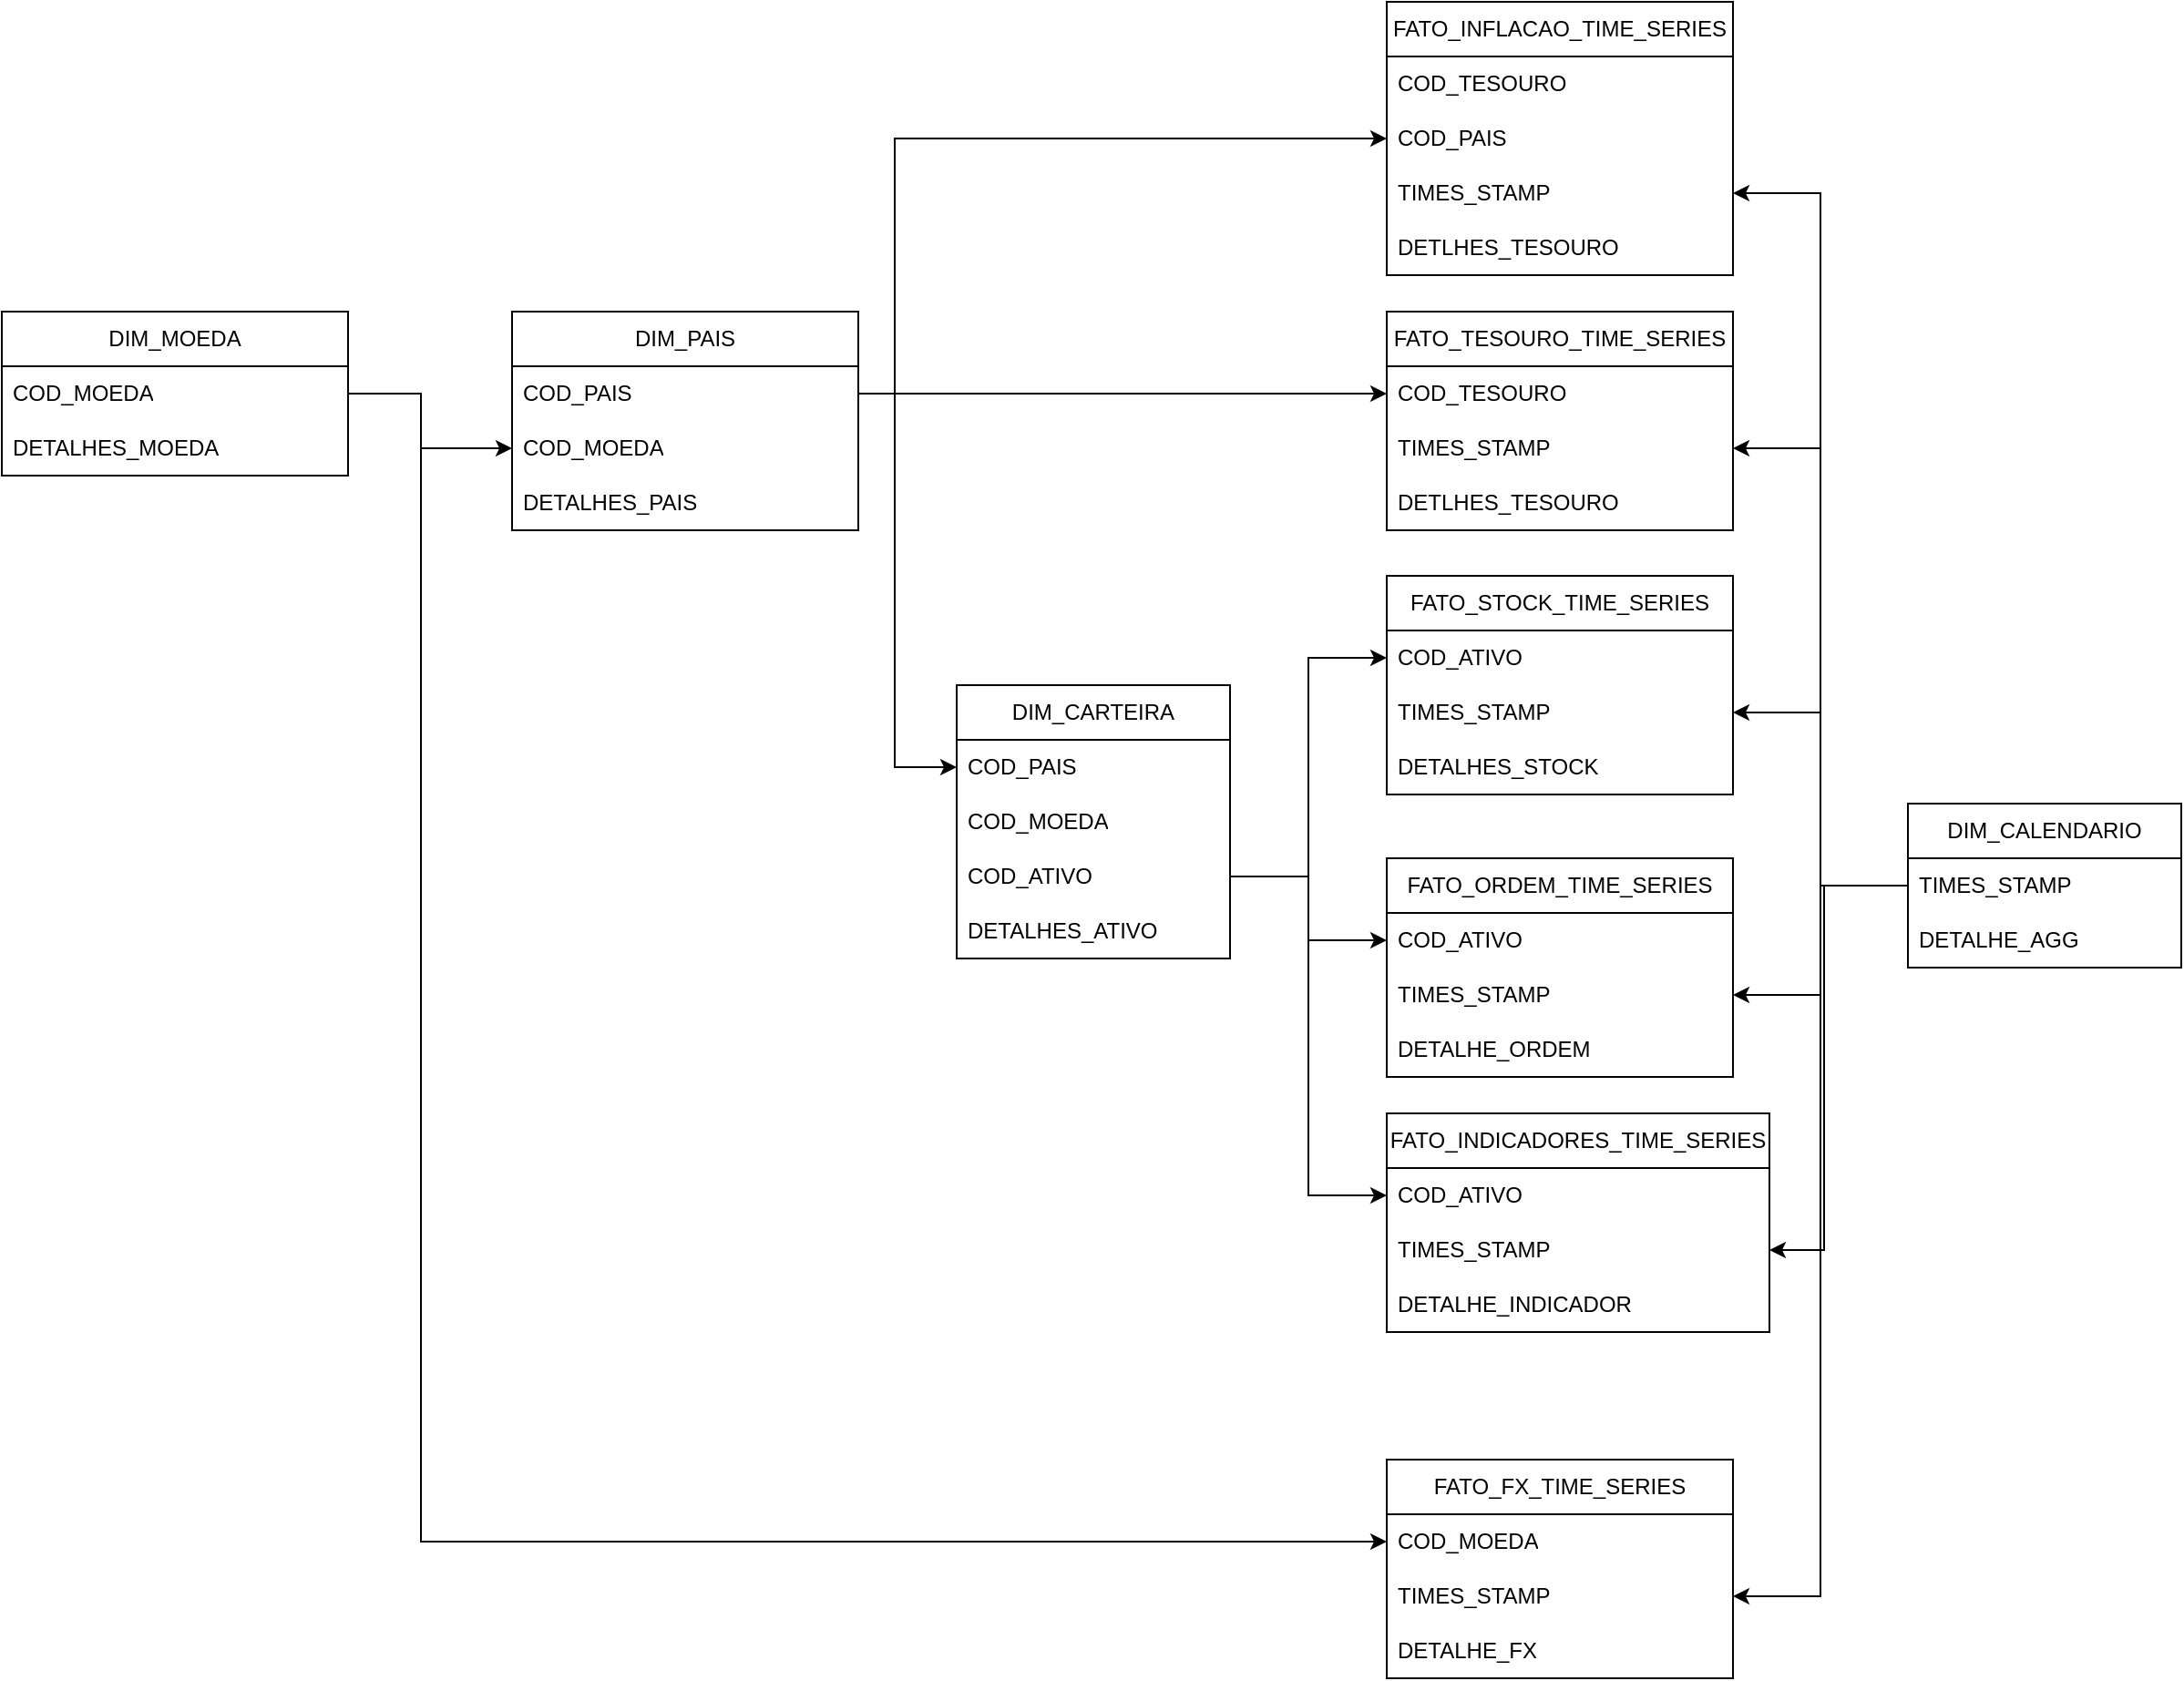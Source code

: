 <mxfile version="25.0.3">
  <diagram id="C5RBs43oDa-KdzZeNtuy" name="Page-1">
    <mxGraphModel dx="2194" dy="1214" grid="1" gridSize="10" guides="1" tooltips="1" connect="1" arrows="1" fold="1" page="1" pageScale="1" pageWidth="827" pageHeight="1169" math="0" shadow="0">
      <root>
        <mxCell id="WIyWlLk6GJQsqaUBKTNV-0" />
        <mxCell id="WIyWlLk6GJQsqaUBKTNV-1" parent="WIyWlLk6GJQsqaUBKTNV-0" />
        <mxCell id="As5xuP3z7iMZDnVFYggj-1" value="DIM_CARTEIRA" style="swimlane;fontStyle=0;childLayout=stackLayout;horizontal=1;startSize=30;horizontalStack=0;resizeParent=1;resizeParentMax=0;resizeLast=0;collapsible=1;marginBottom=0;whiteSpace=wrap;html=1;" vertex="1" parent="WIyWlLk6GJQsqaUBKTNV-1">
          <mxGeometry x="624" y="405" width="150" height="150" as="geometry" />
        </mxCell>
        <mxCell id="As5xuP3z7iMZDnVFYggj-24" value="COD_PAIS" style="text;strokeColor=none;fillColor=none;align=left;verticalAlign=middle;spacingLeft=4;spacingRight=4;overflow=hidden;points=[[0,0.5],[1,0.5]];portConstraint=eastwest;rotatable=0;whiteSpace=wrap;html=1;" vertex="1" parent="As5xuP3z7iMZDnVFYggj-1">
          <mxGeometry y="30" width="150" height="30" as="geometry" />
        </mxCell>
        <mxCell id="As5xuP3z7iMZDnVFYggj-57" value="COD_MOEDA" style="text;strokeColor=none;fillColor=none;align=left;verticalAlign=middle;spacingLeft=4;spacingRight=4;overflow=hidden;points=[[0,0.5],[1,0.5]];portConstraint=eastwest;rotatable=0;whiteSpace=wrap;html=1;" vertex="1" parent="As5xuP3z7iMZDnVFYggj-1">
          <mxGeometry y="60" width="150" height="30" as="geometry" />
        </mxCell>
        <mxCell id="As5xuP3z7iMZDnVFYggj-3" value="COD_ATIVO" style="text;strokeColor=none;fillColor=none;align=left;verticalAlign=middle;spacingLeft=4;spacingRight=4;overflow=hidden;points=[[0,0.5],[1,0.5]];portConstraint=eastwest;rotatable=0;whiteSpace=wrap;html=1;" vertex="1" parent="As5xuP3z7iMZDnVFYggj-1">
          <mxGeometry y="90" width="150" height="30" as="geometry" />
        </mxCell>
        <mxCell id="As5xuP3z7iMZDnVFYggj-4" value="DETALHES_ATIVO" style="text;strokeColor=none;fillColor=none;align=left;verticalAlign=middle;spacingLeft=4;spacingRight=4;overflow=hidden;points=[[0,0.5],[1,0.5]];portConstraint=eastwest;rotatable=0;whiteSpace=wrap;html=1;" vertex="1" parent="As5xuP3z7iMZDnVFYggj-1">
          <mxGeometry y="120" width="150" height="30" as="geometry" />
        </mxCell>
        <mxCell id="As5xuP3z7iMZDnVFYggj-5" value="FATO_STOCK_TIME_SERIES" style="swimlane;fontStyle=0;childLayout=stackLayout;horizontal=1;startSize=30;horizontalStack=0;resizeParent=1;resizeParentMax=0;resizeLast=0;collapsible=1;marginBottom=0;whiteSpace=wrap;html=1;" vertex="1" parent="WIyWlLk6GJQsqaUBKTNV-1">
          <mxGeometry x="860" y="345" width="190" height="120" as="geometry" />
        </mxCell>
        <mxCell id="As5xuP3z7iMZDnVFYggj-7" value="COD_ATIVO" style="text;strokeColor=none;fillColor=none;align=left;verticalAlign=middle;spacingLeft=4;spacingRight=4;overflow=hidden;points=[[0,0.5],[1,0.5]];portConstraint=eastwest;rotatable=0;whiteSpace=wrap;html=1;" vertex="1" parent="As5xuP3z7iMZDnVFYggj-5">
          <mxGeometry y="30" width="190" height="30" as="geometry" />
        </mxCell>
        <mxCell id="As5xuP3z7iMZDnVFYggj-13" value="TIMES_STAMP" style="text;strokeColor=none;fillColor=none;align=left;verticalAlign=middle;spacingLeft=4;spacingRight=4;overflow=hidden;points=[[0,0.5],[1,0.5]];portConstraint=eastwest;rotatable=0;whiteSpace=wrap;html=1;" vertex="1" parent="As5xuP3z7iMZDnVFYggj-5">
          <mxGeometry y="60" width="190" height="30" as="geometry" />
        </mxCell>
        <mxCell id="As5xuP3z7iMZDnVFYggj-10" value="DETALHES_STOCK" style="text;strokeColor=none;fillColor=none;align=left;verticalAlign=middle;spacingLeft=4;spacingRight=4;overflow=hidden;points=[[0,0.5],[1,0.5]];portConstraint=eastwest;rotatable=0;whiteSpace=wrap;html=1;" vertex="1" parent="As5xuP3z7iMZDnVFYggj-5">
          <mxGeometry y="90" width="190" height="30" as="geometry" />
        </mxCell>
        <mxCell id="As5xuP3z7iMZDnVFYggj-26" value="DIM_MOEDA" style="swimlane;fontStyle=0;childLayout=stackLayout;horizontal=1;startSize=30;horizontalStack=0;resizeParent=1;resizeParentMax=0;resizeLast=0;collapsible=1;marginBottom=0;whiteSpace=wrap;html=1;" vertex="1" parent="WIyWlLk6GJQsqaUBKTNV-1">
          <mxGeometry x="100" y="200" width="190" height="90" as="geometry" />
        </mxCell>
        <mxCell id="As5xuP3z7iMZDnVFYggj-28" value="COD_MOEDA" style="text;strokeColor=none;fillColor=none;align=left;verticalAlign=middle;spacingLeft=4;spacingRight=4;overflow=hidden;points=[[0,0.5],[1,0.5]];portConstraint=eastwest;rotatable=0;whiteSpace=wrap;html=1;" vertex="1" parent="As5xuP3z7iMZDnVFYggj-26">
          <mxGeometry y="30" width="190" height="30" as="geometry" />
        </mxCell>
        <mxCell id="As5xuP3z7iMZDnVFYggj-29" value="DETALHES_MOEDA" style="text;strokeColor=none;fillColor=none;align=left;verticalAlign=middle;spacingLeft=4;spacingRight=4;overflow=hidden;points=[[0,0.5],[1,0.5]];portConstraint=eastwest;rotatable=0;whiteSpace=wrap;html=1;" vertex="1" parent="As5xuP3z7iMZDnVFYggj-26">
          <mxGeometry y="60" width="190" height="30" as="geometry" />
        </mxCell>
        <mxCell id="As5xuP3z7iMZDnVFYggj-33" value="FATO_FX_TIME_SERIES" style="swimlane;fontStyle=0;childLayout=stackLayout;horizontal=1;startSize=30;horizontalStack=0;resizeParent=1;resizeParentMax=0;resizeLast=0;collapsible=1;marginBottom=0;whiteSpace=wrap;html=1;" vertex="1" parent="WIyWlLk6GJQsqaUBKTNV-1">
          <mxGeometry x="860" y="830" width="190" height="120" as="geometry" />
        </mxCell>
        <mxCell id="As5xuP3z7iMZDnVFYggj-34" value="COD_MOEDA" style="text;strokeColor=none;fillColor=none;align=left;verticalAlign=middle;spacingLeft=4;spacingRight=4;overflow=hidden;points=[[0,0.5],[1,0.5]];portConstraint=eastwest;rotatable=0;whiteSpace=wrap;html=1;" vertex="1" parent="As5xuP3z7iMZDnVFYggj-33">
          <mxGeometry y="30" width="190" height="30" as="geometry" />
        </mxCell>
        <mxCell id="As5xuP3z7iMZDnVFYggj-35" value="TIMES_STAMP" style="text;strokeColor=none;fillColor=none;align=left;verticalAlign=middle;spacingLeft=4;spacingRight=4;overflow=hidden;points=[[0,0.5],[1,0.5]];portConstraint=eastwest;rotatable=0;whiteSpace=wrap;html=1;" vertex="1" parent="As5xuP3z7iMZDnVFYggj-33">
          <mxGeometry y="60" width="190" height="30" as="geometry" />
        </mxCell>
        <mxCell id="As5xuP3z7iMZDnVFYggj-36" value="DETALHE_FX" style="text;strokeColor=none;fillColor=none;align=left;verticalAlign=middle;spacingLeft=4;spacingRight=4;overflow=hidden;points=[[0,0.5],[1,0.5]];portConstraint=eastwest;rotatable=0;whiteSpace=wrap;html=1;" vertex="1" parent="As5xuP3z7iMZDnVFYggj-33">
          <mxGeometry y="90" width="190" height="30" as="geometry" />
        </mxCell>
        <mxCell id="As5xuP3z7iMZDnVFYggj-43" value="DIM_PAIS" style="swimlane;fontStyle=0;childLayout=stackLayout;horizontal=1;startSize=30;horizontalStack=0;resizeParent=1;resizeParentMax=0;resizeLast=0;collapsible=1;marginBottom=0;whiteSpace=wrap;html=1;" vertex="1" parent="WIyWlLk6GJQsqaUBKTNV-1">
          <mxGeometry x="380" y="200" width="190" height="120" as="geometry" />
        </mxCell>
        <mxCell id="As5xuP3z7iMZDnVFYggj-44" value="COD_PAIS" style="text;strokeColor=none;fillColor=none;align=left;verticalAlign=middle;spacingLeft=4;spacingRight=4;overflow=hidden;points=[[0,0.5],[1,0.5]];portConstraint=eastwest;rotatable=0;whiteSpace=wrap;html=1;" vertex="1" parent="As5xuP3z7iMZDnVFYggj-43">
          <mxGeometry y="30" width="190" height="30" as="geometry" />
        </mxCell>
        <mxCell id="As5xuP3z7iMZDnVFYggj-102" value="COD_MOEDA" style="text;strokeColor=none;fillColor=none;align=left;verticalAlign=middle;spacingLeft=4;spacingRight=4;overflow=hidden;points=[[0,0.5],[1,0.5]];portConstraint=eastwest;rotatable=0;whiteSpace=wrap;html=1;" vertex="1" parent="As5xuP3z7iMZDnVFYggj-43">
          <mxGeometry y="60" width="190" height="30" as="geometry" />
        </mxCell>
        <mxCell id="As5xuP3z7iMZDnVFYggj-45" value="DETALHES_PAIS" style="text;strokeColor=none;fillColor=none;align=left;verticalAlign=middle;spacingLeft=4;spacingRight=4;overflow=hidden;points=[[0,0.5],[1,0.5]];portConstraint=eastwest;rotatable=0;whiteSpace=wrap;html=1;" vertex="1" parent="As5xuP3z7iMZDnVFYggj-43">
          <mxGeometry y="90" width="190" height="30" as="geometry" />
        </mxCell>
        <mxCell id="As5xuP3z7iMZDnVFYggj-61" style="edgeStyle=orthogonalEdgeStyle;rounded=0;orthogonalLoop=1;jettySize=auto;html=1;exitX=1;exitY=0.5;exitDx=0;exitDy=0;entryX=0;entryY=0.5;entryDx=0;entryDy=0;" edge="1" parent="WIyWlLk6GJQsqaUBKTNV-1" source="As5xuP3z7iMZDnVFYggj-3" target="As5xuP3z7iMZDnVFYggj-7">
          <mxGeometry relative="1" as="geometry" />
        </mxCell>
        <mxCell id="As5xuP3z7iMZDnVFYggj-62" style="edgeStyle=orthogonalEdgeStyle;rounded=0;orthogonalLoop=1;jettySize=auto;html=1;exitX=1;exitY=0.5;exitDx=0;exitDy=0;entryX=0;entryY=0.5;entryDx=0;entryDy=0;" edge="1" parent="WIyWlLk6GJQsqaUBKTNV-1" source="As5xuP3z7iMZDnVFYggj-44" target="As5xuP3z7iMZDnVFYggj-24">
          <mxGeometry relative="1" as="geometry">
            <Array as="points">
              <mxPoint x="590" y="245" />
              <mxPoint x="590" y="450" />
            </Array>
          </mxGeometry>
        </mxCell>
        <mxCell id="As5xuP3z7iMZDnVFYggj-63" style="edgeStyle=orthogonalEdgeStyle;rounded=0;orthogonalLoop=1;jettySize=auto;html=1;exitX=1;exitY=0.5;exitDx=0;exitDy=0;" edge="1" parent="WIyWlLk6GJQsqaUBKTNV-1" source="As5xuP3z7iMZDnVFYggj-44" target="As5xuP3z7iMZDnVFYggj-66">
          <mxGeometry relative="1" as="geometry">
            <mxPoint x="860" y="245" as="targetPoint" />
          </mxGeometry>
        </mxCell>
        <mxCell id="As5xuP3z7iMZDnVFYggj-65" value="FATO_TESOURO_TIME_SERIES" style="swimlane;fontStyle=0;childLayout=stackLayout;horizontal=1;startSize=30;horizontalStack=0;resizeParent=1;resizeParentMax=0;resizeLast=0;collapsible=1;marginBottom=0;whiteSpace=wrap;html=1;" vertex="1" parent="WIyWlLk6GJQsqaUBKTNV-1">
          <mxGeometry x="860" y="200" width="190" height="120" as="geometry" />
        </mxCell>
        <mxCell id="As5xuP3z7iMZDnVFYggj-66" value="COD_TESOURO" style="text;strokeColor=none;fillColor=none;align=left;verticalAlign=middle;spacingLeft=4;spacingRight=4;overflow=hidden;points=[[0,0.5],[1,0.5]];portConstraint=eastwest;rotatable=0;whiteSpace=wrap;html=1;" vertex="1" parent="As5xuP3z7iMZDnVFYggj-65">
          <mxGeometry y="30" width="190" height="30" as="geometry" />
        </mxCell>
        <mxCell id="As5xuP3z7iMZDnVFYggj-67" value="TIMES_STAMP" style="text;strokeColor=none;fillColor=none;align=left;verticalAlign=middle;spacingLeft=4;spacingRight=4;overflow=hidden;points=[[0,0.5],[1,0.5]];portConstraint=eastwest;rotatable=0;whiteSpace=wrap;html=1;" vertex="1" parent="As5xuP3z7iMZDnVFYggj-65">
          <mxGeometry y="60" width="190" height="30" as="geometry" />
        </mxCell>
        <mxCell id="As5xuP3z7iMZDnVFYggj-72" value="DETLHES_TESOURO" style="text;strokeColor=none;fillColor=none;align=left;verticalAlign=middle;spacingLeft=4;spacingRight=4;overflow=hidden;points=[[0,0.5],[1,0.5]];portConstraint=eastwest;rotatable=0;whiteSpace=wrap;html=1;" vertex="1" parent="As5xuP3z7iMZDnVFYggj-65">
          <mxGeometry y="90" width="190" height="30" as="geometry" />
        </mxCell>
        <mxCell id="As5xuP3z7iMZDnVFYggj-73" value="FATO_ORDEM_TIME_SERIES" style="swimlane;fontStyle=0;childLayout=stackLayout;horizontal=1;startSize=30;horizontalStack=0;resizeParent=1;resizeParentMax=0;resizeLast=0;collapsible=1;marginBottom=0;whiteSpace=wrap;html=1;" vertex="1" parent="WIyWlLk6GJQsqaUBKTNV-1">
          <mxGeometry x="860" y="500" width="190" height="120" as="geometry" />
        </mxCell>
        <mxCell id="As5xuP3z7iMZDnVFYggj-74" value="COD_ATIVO" style="text;strokeColor=none;fillColor=none;align=left;verticalAlign=middle;spacingLeft=4;spacingRight=4;overflow=hidden;points=[[0,0.5],[1,0.5]];portConstraint=eastwest;rotatable=0;whiteSpace=wrap;html=1;" vertex="1" parent="As5xuP3z7iMZDnVFYggj-73">
          <mxGeometry y="30" width="190" height="30" as="geometry" />
        </mxCell>
        <mxCell id="As5xuP3z7iMZDnVFYggj-75" value="TIMES_STAMP" style="text;strokeColor=none;fillColor=none;align=left;verticalAlign=middle;spacingLeft=4;spacingRight=4;overflow=hidden;points=[[0,0.5],[1,0.5]];portConstraint=eastwest;rotatable=0;whiteSpace=wrap;html=1;" vertex="1" parent="As5xuP3z7iMZDnVFYggj-73">
          <mxGeometry y="60" width="190" height="30" as="geometry" />
        </mxCell>
        <mxCell id="As5xuP3z7iMZDnVFYggj-76" value="DETALHE_ORDEM" style="text;strokeColor=none;fillColor=none;align=left;verticalAlign=middle;spacingLeft=4;spacingRight=4;overflow=hidden;points=[[0,0.5],[1,0.5]];portConstraint=eastwest;rotatable=0;whiteSpace=wrap;html=1;" vertex="1" parent="As5xuP3z7iMZDnVFYggj-73">
          <mxGeometry y="90" width="190" height="30" as="geometry" />
        </mxCell>
        <mxCell id="As5xuP3z7iMZDnVFYggj-81" style="edgeStyle=orthogonalEdgeStyle;rounded=0;orthogonalLoop=1;jettySize=auto;html=1;exitX=1;exitY=0.5;exitDx=0;exitDy=0;entryX=0;entryY=0.5;entryDx=0;entryDy=0;" edge="1" parent="WIyWlLk6GJQsqaUBKTNV-1" source="As5xuP3z7iMZDnVFYggj-3" target="As5xuP3z7iMZDnVFYggj-74">
          <mxGeometry relative="1" as="geometry" />
        </mxCell>
        <mxCell id="As5xuP3z7iMZDnVFYggj-82" value="DIM_CALENDARIO" style="swimlane;fontStyle=0;childLayout=stackLayout;horizontal=1;startSize=30;horizontalStack=0;resizeParent=1;resizeParentMax=0;resizeLast=0;collapsible=1;marginBottom=0;whiteSpace=wrap;html=1;" vertex="1" parent="WIyWlLk6GJQsqaUBKTNV-1">
          <mxGeometry x="1146" y="470" width="150" height="90" as="geometry" />
        </mxCell>
        <mxCell id="As5xuP3z7iMZDnVFYggj-83" value="TIMES_STAMP" style="text;strokeColor=none;fillColor=none;align=left;verticalAlign=middle;spacingLeft=4;spacingRight=4;overflow=hidden;points=[[0,0.5],[1,0.5]];portConstraint=eastwest;rotatable=0;whiteSpace=wrap;html=1;" vertex="1" parent="As5xuP3z7iMZDnVFYggj-82">
          <mxGeometry y="30" width="150" height="30" as="geometry" />
        </mxCell>
        <mxCell id="As5xuP3z7iMZDnVFYggj-84" value="DETALHE_AGG" style="text;strokeColor=none;fillColor=none;align=left;verticalAlign=middle;spacingLeft=4;spacingRight=4;overflow=hidden;points=[[0,0.5],[1,0.5]];portConstraint=eastwest;rotatable=0;whiteSpace=wrap;html=1;" vertex="1" parent="As5xuP3z7iMZDnVFYggj-82">
          <mxGeometry y="60" width="150" height="30" as="geometry" />
        </mxCell>
        <mxCell id="As5xuP3z7iMZDnVFYggj-88" style="edgeStyle=orthogonalEdgeStyle;rounded=0;orthogonalLoop=1;jettySize=auto;html=1;exitX=0;exitY=0.5;exitDx=0;exitDy=0;" edge="1" parent="WIyWlLk6GJQsqaUBKTNV-1" source="As5xuP3z7iMZDnVFYggj-83" target="As5xuP3z7iMZDnVFYggj-67">
          <mxGeometry relative="1" as="geometry" />
        </mxCell>
        <mxCell id="As5xuP3z7iMZDnVFYggj-89" style="edgeStyle=orthogonalEdgeStyle;rounded=0;orthogonalLoop=1;jettySize=auto;html=1;exitX=0;exitY=0.5;exitDx=0;exitDy=0;" edge="1" parent="WIyWlLk6GJQsqaUBKTNV-1" source="As5xuP3z7iMZDnVFYggj-83" target="As5xuP3z7iMZDnVFYggj-13">
          <mxGeometry relative="1" as="geometry" />
        </mxCell>
        <mxCell id="As5xuP3z7iMZDnVFYggj-90" style="edgeStyle=orthogonalEdgeStyle;rounded=0;orthogonalLoop=1;jettySize=auto;html=1;exitX=0;exitY=0.5;exitDx=0;exitDy=0;" edge="1" parent="WIyWlLk6GJQsqaUBKTNV-1" source="As5xuP3z7iMZDnVFYggj-83" target="As5xuP3z7iMZDnVFYggj-75">
          <mxGeometry relative="1" as="geometry" />
        </mxCell>
        <mxCell id="As5xuP3z7iMZDnVFYggj-91" style="edgeStyle=orthogonalEdgeStyle;rounded=0;orthogonalLoop=1;jettySize=auto;html=1;exitX=0;exitY=0.5;exitDx=0;exitDy=0;" edge="1" parent="WIyWlLk6GJQsqaUBKTNV-1" source="As5xuP3z7iMZDnVFYggj-83" target="As5xuP3z7iMZDnVFYggj-35">
          <mxGeometry relative="1" as="geometry" />
        </mxCell>
        <mxCell id="As5xuP3z7iMZDnVFYggj-96" value="FATO_INFLACAO_TIME_SERIES" style="swimlane;fontStyle=0;childLayout=stackLayout;horizontal=1;startSize=30;horizontalStack=0;resizeParent=1;resizeParentMax=0;resizeLast=0;collapsible=1;marginBottom=0;whiteSpace=wrap;html=1;" vertex="1" parent="WIyWlLk6GJQsqaUBKTNV-1">
          <mxGeometry x="860" y="30" width="190" height="150" as="geometry" />
        </mxCell>
        <mxCell id="As5xuP3z7iMZDnVFYggj-97" value="COD_TESOURO" style="text;strokeColor=none;fillColor=none;align=left;verticalAlign=middle;spacingLeft=4;spacingRight=4;overflow=hidden;points=[[0,0.5],[1,0.5]];portConstraint=eastwest;rotatable=0;whiteSpace=wrap;html=1;" vertex="1" parent="As5xuP3z7iMZDnVFYggj-96">
          <mxGeometry y="30" width="190" height="30" as="geometry" />
        </mxCell>
        <mxCell id="As5xuP3z7iMZDnVFYggj-101" value="COD_PAIS" style="text;strokeColor=none;fillColor=none;align=left;verticalAlign=middle;spacingLeft=4;spacingRight=4;overflow=hidden;points=[[0,0.5],[1,0.5]];portConstraint=eastwest;rotatable=0;whiteSpace=wrap;html=1;" vertex="1" parent="As5xuP3z7iMZDnVFYggj-96">
          <mxGeometry y="60" width="190" height="30" as="geometry" />
        </mxCell>
        <mxCell id="As5xuP3z7iMZDnVFYggj-98" value="TIMES_STAMP" style="text;strokeColor=none;fillColor=none;align=left;verticalAlign=middle;spacingLeft=4;spacingRight=4;overflow=hidden;points=[[0,0.5],[1,0.5]];portConstraint=eastwest;rotatable=0;whiteSpace=wrap;html=1;" vertex="1" parent="As5xuP3z7iMZDnVFYggj-96">
          <mxGeometry y="90" width="190" height="30" as="geometry" />
        </mxCell>
        <mxCell id="As5xuP3z7iMZDnVFYggj-99" value="DETLHES_TESOURO" style="text;strokeColor=none;fillColor=none;align=left;verticalAlign=middle;spacingLeft=4;spacingRight=4;overflow=hidden;points=[[0,0.5],[1,0.5]];portConstraint=eastwest;rotatable=0;whiteSpace=wrap;html=1;" vertex="1" parent="As5xuP3z7iMZDnVFYggj-96">
          <mxGeometry y="120" width="190" height="30" as="geometry" />
        </mxCell>
        <mxCell id="As5xuP3z7iMZDnVFYggj-100" style="edgeStyle=orthogonalEdgeStyle;rounded=0;orthogonalLoop=1;jettySize=auto;html=1;exitX=1;exitY=0.5;exitDx=0;exitDy=0;" edge="1" parent="WIyWlLk6GJQsqaUBKTNV-1" source="As5xuP3z7iMZDnVFYggj-44" target="As5xuP3z7iMZDnVFYggj-101">
          <mxGeometry relative="1" as="geometry">
            <Array as="points">
              <mxPoint x="590" y="245" />
              <mxPoint x="590" y="105" />
            </Array>
          </mxGeometry>
        </mxCell>
        <mxCell id="As5xuP3z7iMZDnVFYggj-103" style="edgeStyle=orthogonalEdgeStyle;rounded=0;orthogonalLoop=1;jettySize=auto;html=1;exitX=1;exitY=0.5;exitDx=0;exitDy=0;entryX=0;entryY=0.5;entryDx=0;entryDy=0;" edge="1" parent="WIyWlLk6GJQsqaUBKTNV-1" source="As5xuP3z7iMZDnVFYggj-28" target="As5xuP3z7iMZDnVFYggj-102">
          <mxGeometry relative="1" as="geometry">
            <Array as="points">
              <mxPoint x="330" y="245" />
              <mxPoint x="330" y="275" />
            </Array>
          </mxGeometry>
        </mxCell>
        <mxCell id="As5xuP3z7iMZDnVFYggj-104" style="edgeStyle=orthogonalEdgeStyle;rounded=0;orthogonalLoop=1;jettySize=auto;html=1;exitX=1;exitY=0.5;exitDx=0;exitDy=0;entryX=0;entryY=0.5;entryDx=0;entryDy=0;" edge="1" parent="WIyWlLk6GJQsqaUBKTNV-1" source="As5xuP3z7iMZDnVFYggj-28" target="As5xuP3z7iMZDnVFYggj-34">
          <mxGeometry relative="1" as="geometry">
            <Array as="points">
              <mxPoint x="330" y="245" />
              <mxPoint x="330" y="875" />
            </Array>
          </mxGeometry>
        </mxCell>
        <mxCell id="As5xuP3z7iMZDnVFYggj-105" style="edgeStyle=orthogonalEdgeStyle;rounded=0;orthogonalLoop=1;jettySize=auto;html=1;exitX=0;exitY=0.5;exitDx=0;exitDy=0;" edge="1" parent="WIyWlLk6GJQsqaUBKTNV-1" source="As5xuP3z7iMZDnVFYggj-83" target="As5xuP3z7iMZDnVFYggj-98">
          <mxGeometry relative="1" as="geometry" />
        </mxCell>
        <mxCell id="As5xuP3z7iMZDnVFYggj-106" value="FATO_INDICADORES_TIME_SERIES" style="swimlane;fontStyle=0;childLayout=stackLayout;horizontal=1;startSize=30;horizontalStack=0;resizeParent=1;resizeParentMax=0;resizeLast=0;collapsible=1;marginBottom=0;whiteSpace=wrap;html=1;" vertex="1" parent="WIyWlLk6GJQsqaUBKTNV-1">
          <mxGeometry x="860" y="640" width="210" height="120" as="geometry" />
        </mxCell>
        <mxCell id="As5xuP3z7iMZDnVFYggj-107" value="COD_ATIVO" style="text;strokeColor=none;fillColor=none;align=left;verticalAlign=middle;spacingLeft=4;spacingRight=4;overflow=hidden;points=[[0,0.5],[1,0.5]];portConstraint=eastwest;rotatable=0;whiteSpace=wrap;html=1;" vertex="1" parent="As5xuP3z7iMZDnVFYggj-106">
          <mxGeometry y="30" width="210" height="30" as="geometry" />
        </mxCell>
        <mxCell id="As5xuP3z7iMZDnVFYggj-108" value="TIMES_STAMP" style="text;strokeColor=none;fillColor=none;align=left;verticalAlign=middle;spacingLeft=4;spacingRight=4;overflow=hidden;points=[[0,0.5],[1,0.5]];portConstraint=eastwest;rotatable=0;whiteSpace=wrap;html=1;" vertex="1" parent="As5xuP3z7iMZDnVFYggj-106">
          <mxGeometry y="60" width="210" height="30" as="geometry" />
        </mxCell>
        <mxCell id="As5xuP3z7iMZDnVFYggj-109" value="DETALHE_INDICADOR" style="text;strokeColor=none;fillColor=none;align=left;verticalAlign=middle;spacingLeft=4;spacingRight=4;overflow=hidden;points=[[0,0.5],[1,0.5]];portConstraint=eastwest;rotatable=0;whiteSpace=wrap;html=1;" vertex="1" parent="As5xuP3z7iMZDnVFYggj-106">
          <mxGeometry y="90" width="210" height="30" as="geometry" />
        </mxCell>
        <mxCell id="As5xuP3z7iMZDnVFYggj-110" style="edgeStyle=orthogonalEdgeStyle;rounded=0;orthogonalLoop=1;jettySize=auto;html=1;exitX=1;exitY=0.5;exitDx=0;exitDy=0;" edge="1" parent="WIyWlLk6GJQsqaUBKTNV-1" source="As5xuP3z7iMZDnVFYggj-3" target="As5xuP3z7iMZDnVFYggj-107">
          <mxGeometry relative="1" as="geometry" />
        </mxCell>
        <mxCell id="As5xuP3z7iMZDnVFYggj-111" style="edgeStyle=orthogonalEdgeStyle;rounded=0;orthogonalLoop=1;jettySize=auto;html=1;exitX=0;exitY=0.5;exitDx=0;exitDy=0;entryX=1;entryY=0.5;entryDx=0;entryDy=0;" edge="1" parent="WIyWlLk6GJQsqaUBKTNV-1" source="As5xuP3z7iMZDnVFYggj-83" target="As5xuP3z7iMZDnVFYggj-108">
          <mxGeometry relative="1" as="geometry">
            <Array as="points">
              <mxPoint x="1100" y="515" />
              <mxPoint x="1100" y="715" />
            </Array>
          </mxGeometry>
        </mxCell>
      </root>
    </mxGraphModel>
  </diagram>
</mxfile>
